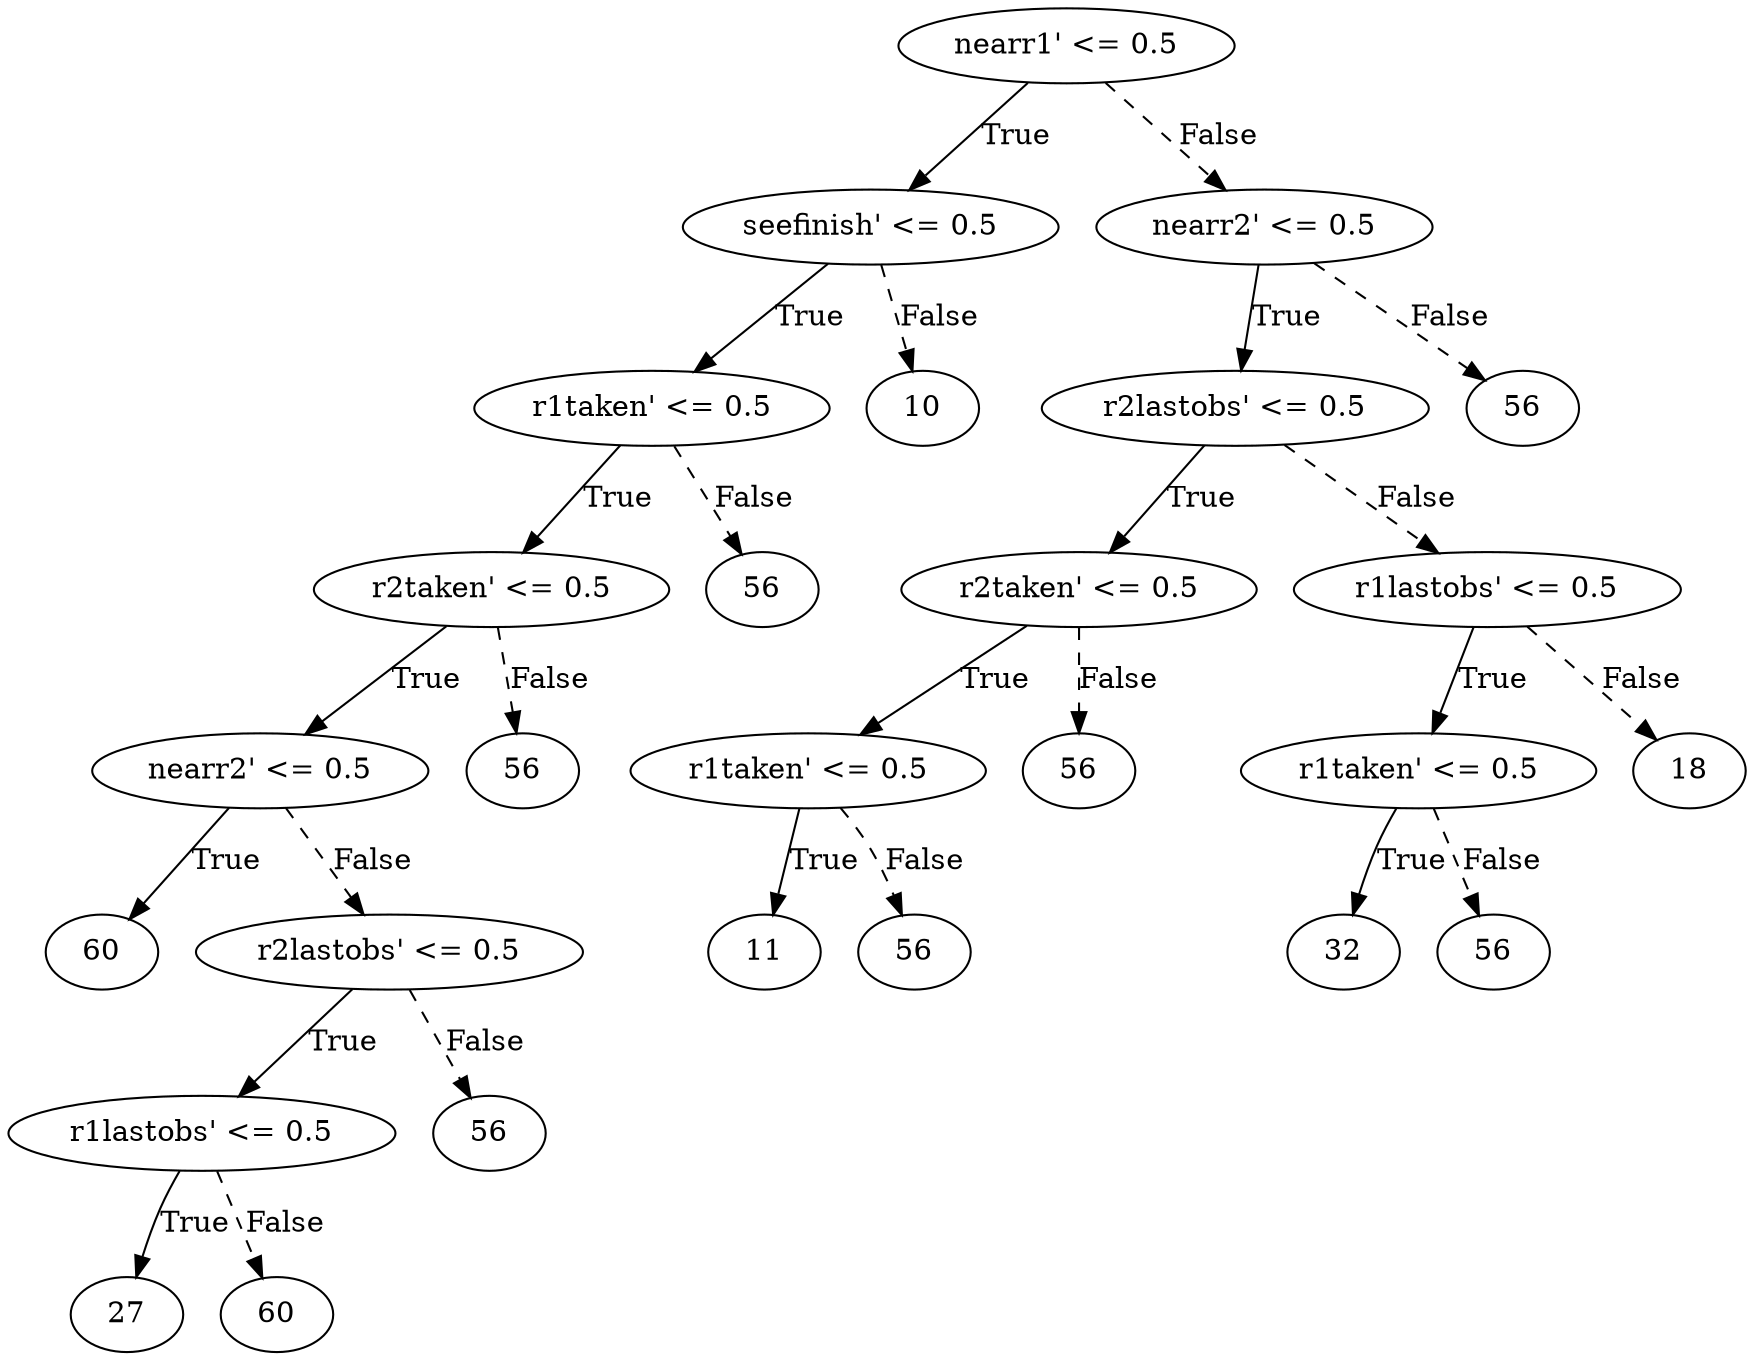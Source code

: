 digraph {
0 [label="nearr1' <= 0.5"];
1 [label="seefinish' <= 0.5"];
2 [label="r1taken' <= 0.5"];
3 [label="r2taken' <= 0.5"];
4 [label="nearr2' <= 0.5"];
5 [label="60"];
4 -> 5 [label="True"];
6 [label="r2lastobs' <= 0.5"];
7 [label="r1lastobs' <= 0.5"];
8 [label="27"];
7 -> 8 [label="True"];
9 [label="60"];
7 -> 9 [style="dashed", label="False"];
6 -> 7 [label="True"];
10 [label="56"];
6 -> 10 [style="dashed", label="False"];
4 -> 6 [style="dashed", label="False"];
3 -> 4 [label="True"];
11 [label="56"];
3 -> 11 [style="dashed", label="False"];
2 -> 3 [label="True"];
12 [label="56"];
2 -> 12 [style="dashed", label="False"];
1 -> 2 [label="True"];
13 [label="10"];
1 -> 13 [style="dashed", label="False"];
0 -> 1 [label="True"];
14 [label="nearr2' <= 0.5"];
15 [label="r2lastobs' <= 0.5"];
16 [label="r2taken' <= 0.5"];
17 [label="r1taken' <= 0.5"];
18 [label="11"];
17 -> 18 [label="True"];
19 [label="56"];
17 -> 19 [style="dashed", label="False"];
16 -> 17 [label="True"];
20 [label="56"];
16 -> 20 [style="dashed", label="False"];
15 -> 16 [label="True"];
21 [label="r1lastobs' <= 0.5"];
22 [label="r1taken' <= 0.5"];
23 [label="32"];
22 -> 23 [label="True"];
24 [label="56"];
22 -> 24 [style="dashed", label="False"];
21 -> 22 [label="True"];
25 [label="18"];
21 -> 25 [style="dashed", label="False"];
15 -> 21 [style="dashed", label="False"];
14 -> 15 [label="True"];
26 [label="56"];
14 -> 26 [style="dashed", label="False"];
0 -> 14 [style="dashed", label="False"];

}